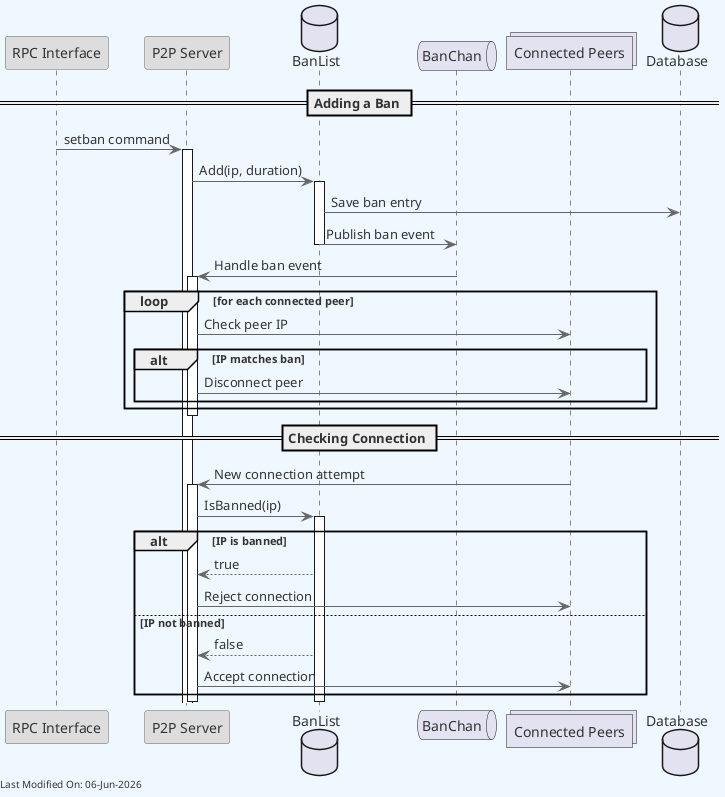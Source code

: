 @startuml
skinparam backgroundColor #F0F8FF
skinparam defaultFontColor #333333
skinparam arrowColor #666666

' Define borders for all elements
skinparam entity {
  BorderColor #666666
  BackgroundColor #DDDDDD
}

skinparam control {
  BorderColor #666666
  BackgroundColor #DDDDDD
}

skinparam participant {
  BorderColor #666666
  BackgroundColor #DDDDDD
}



participant "RPC Interface" as RPC
participant "P2P Server" as Server
database "BanList" as BanList
queue "BanChan" as BanChan
collections "Connected Peers" as Peers
database "Database" as DB

== Adding a Ban ==
RPC -> Server: setban command
activate Server
Server -> BanList: Add(ip, duration)
activate BanList

BanList -> DB: Save ban entry
BanList -> BanChan: Publish ban event
deactivate BanList

BanChan -> Server: Handle ban event
activate Server
loop for each connected peer
    Server -> Peers: Check peer IP
    alt IP matches ban
        Server -> Peers: Disconnect peer
    end
end
deactivate Server

== Checking Connection ==
Peers -> Server: New connection attempt
activate Server
Server -> BanList: IsBanned(ip)
activate BanList
alt IP is banned
    BanList --> Server: true
    Server -> Peers: Reject connection
else IP not banned
    BanList --> Server: false
    Server -> Peers: Accept connection
end
deactivate BanList
deactivate Server

left footer Last Modified On: %date("dd-MMM-yyyy")
@enduml
